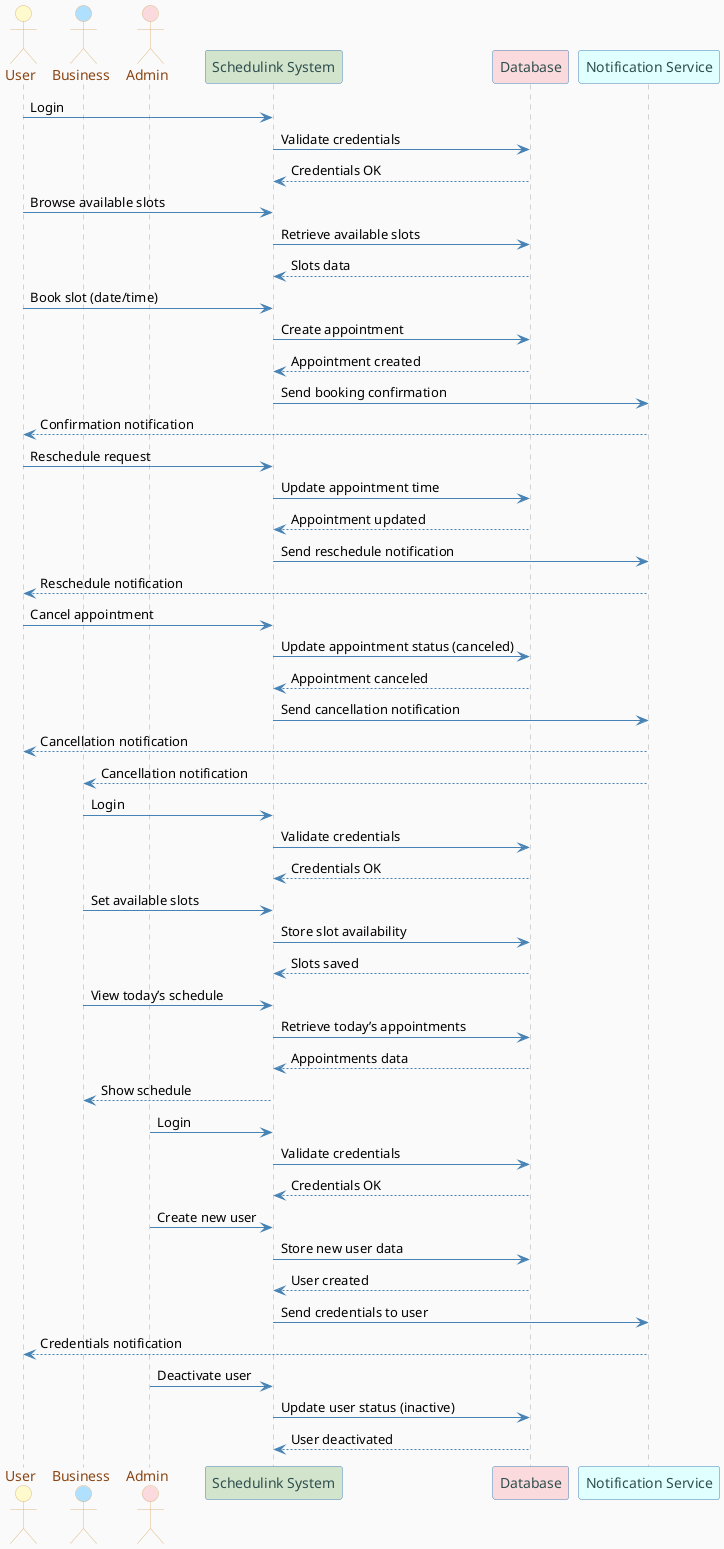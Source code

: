 @startuml
' General coloring and style
skinparam backgroundColor #FAFAFA
skinparam sequence {
    ArrowColor #4682B4
    ActorBorderColor #DEB887
    ActorBackgroundColor #FFFACD
    ActorFontColor #8B4513
    LifeLineBorderColor #A9A9A9
    LifeLineBackgroundColor #E0FFFF
    ParticipantBorderColor #4682B4
    ParticipantBackgroundColor #D3E4CD
    ParticipantFontColor #2F4F4F
    BoxBackgroundColor #F0E68C
    BoxBorderColor #BDB76B
    SequenceBoxBorderColor #DEB887
    SequenceBoxBackgroundColor #FFFACD
}

' Actors
actor User #FFFACD
actor Business #B0E0FF
actor Admin #FADADD

' System boundary
participant Schedulink_System as "Schedulink System" #D3E4CD
participant Database as "Database" #FADADD
participant NotificationService as "Notification Service" #E0FFFF

' == Book Appointment ==
User -> Schedulink_System : Login
Schedulink_System -> Database : Validate credentials
Database --> Schedulink_System : Credentials OK
User -> Schedulink_System : Browse available slots
Schedulink_System -> Database : Retrieve available slots
Database --> Schedulink_System : Slots data
User -> Schedulink_System : Book slot (date/time)
Schedulink_System -> Database : Create appointment
Database --> Schedulink_System : Appointment created
Schedulink_System -> NotificationService : Send booking confirmation
NotificationService --> User : Confirmation notification

' == Reschedule Appointment ==
User -> Schedulink_System : Reschedule request
Schedulink_System -> Database : Update appointment time
Database --> Schedulink_System : Appointment updated
Schedulink_System -> NotificationService : Send reschedule notification
NotificationService --> User : Reschedule notification

' == Cancel Appointment ==
User -> Schedulink_System : Cancel appointment
Schedulink_System -> Database : Update appointment status (canceled)
Database --> Schedulink_System : Appointment canceled
Schedulink_System -> NotificationService : Send cancellation notification
NotificationService --> User : Cancellation notification
NotificationService --> Business : Cancellation notification

' == Set Available Appointment Slots ==
Business -> Schedulink_System : Login
Schedulink_System -> Database : Validate credentials
Database --> Schedulink_System : Credentials OK
Business -> Schedulink_System : Set available slots
Schedulink_System -> Database : Store slot availability
Database --> Schedulink_System : Slots saved

' == View Daily Schedule ==
Business -> Schedulink_System : View today’s schedule
Schedulink_System -> Database : Retrieve today’s appointments
Database --> Schedulink_System : Appointments data
Schedulink_System --> Business : Show schedule

' == Create New User Account ==
Admin -> Schedulink_System : Login
Schedulink_System -> Database : Validate credentials
Database --> Schedulink_System : Credentials OK
Admin -> Schedulink_System : Create new user
Schedulink_System -> Database : Store new user data
Database --> Schedulink_System : User created
Schedulink_System -> NotificationService : Send credentials to user
NotificationService --> User : Credentials notification

' == Deactivate User Account ==
Admin -> Schedulink_System : Deactivate user
Schedulink_System -> Database : Update user status (inactive)
Database --> Schedulink_System : User deactivated

@enduml